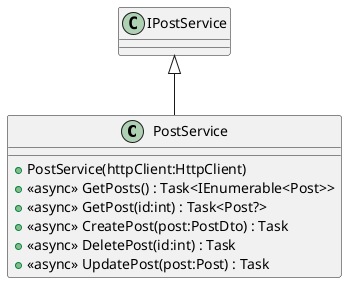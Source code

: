 @startuml
class PostService {
    + PostService(httpClient:HttpClient)
    + <<async>> GetPosts() : Task<IEnumerable<Post>>
    + <<async>> GetPost(id:int) : Task<Post?>
    + <<async>> CreatePost(post:PostDto) : Task
    + <<async>> DeletePost(id:int) : Task
    + <<async>> UpdatePost(post:Post) : Task
}
IPostService <|-- PostService
@enduml
